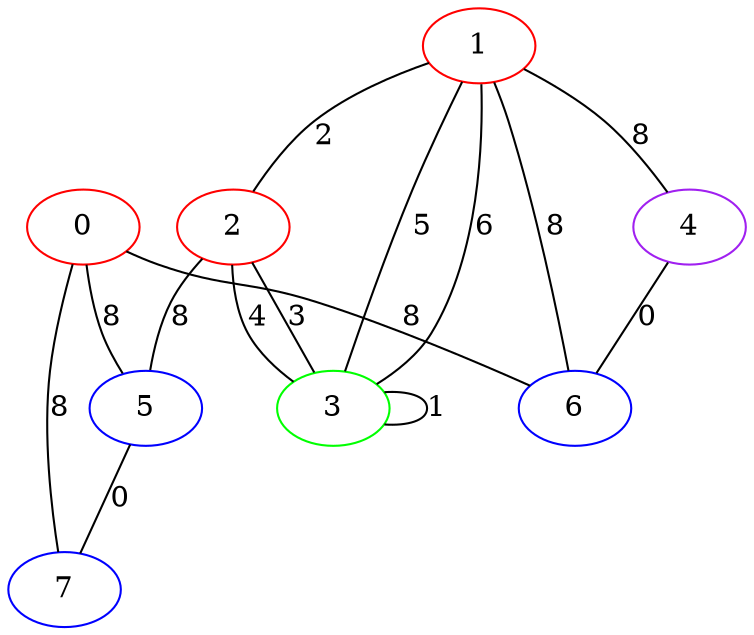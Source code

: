 graph "" {
0 [color=red, weight=1];
1 [color=red, weight=1];
2 [color=red, weight=1];
3 [color=green, weight=2];
4 [color=purple, weight=4];
5 [color=blue, weight=3];
6 [color=blue, weight=3];
7 [color=blue, weight=3];
0 -- 5  [key=0, label=8];
0 -- 6  [key=0, label=8];
0 -- 7  [key=0, label=8];
1 -- 2  [key=0, label=2];
1 -- 3  [key=0, label=5];
1 -- 3  [key=1, label=6];
1 -- 4  [key=0, label=8];
1 -- 6  [key=0, label=8];
2 -- 3  [key=0, label=3];
2 -- 3  [key=1, label=4];
2 -- 5  [key=0, label=8];
3 -- 3  [key=0, label=1];
4 -- 6  [key=0, label=0];
5 -- 7  [key=0, label=0];
}
